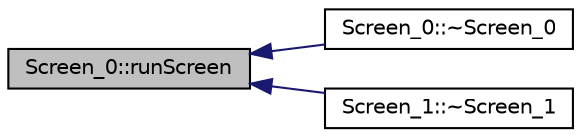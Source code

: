 digraph "Screen_0::runScreen"
{
  edge [fontname="Helvetica",fontsize="10",labelfontname="Helvetica",labelfontsize="10"];
  node [fontname="Helvetica",fontsize="10",shape=record];
  rankdir="LR";
  Node1 [label="Screen_0::runScreen",height=0.2,width=0.4,color="black", fillcolor="grey75", style="filled", fontcolor="black"];
  Node1 -> Node2 [dir="back",color="midnightblue",fontsize="10",style="solid",fontname="Helvetica"];
  Node2 [label="Screen_0::~Screen_0",height=0.2,width=0.4,color="black", fillcolor="white", style="filled",URL="$class_screen__0.html#a78d663eb8b65132fb22239ef1e945da9"];
  Node1 -> Node3 [dir="back",color="midnightblue",fontsize="10",style="solid",fontname="Helvetica"];
  Node3 [label="Screen_1::~Screen_1",height=0.2,width=0.4,color="black", fillcolor="white", style="filled",URL="$class_screen__1.html#aadc6fa08186fec5e0f227ca362ab582b"];
}
